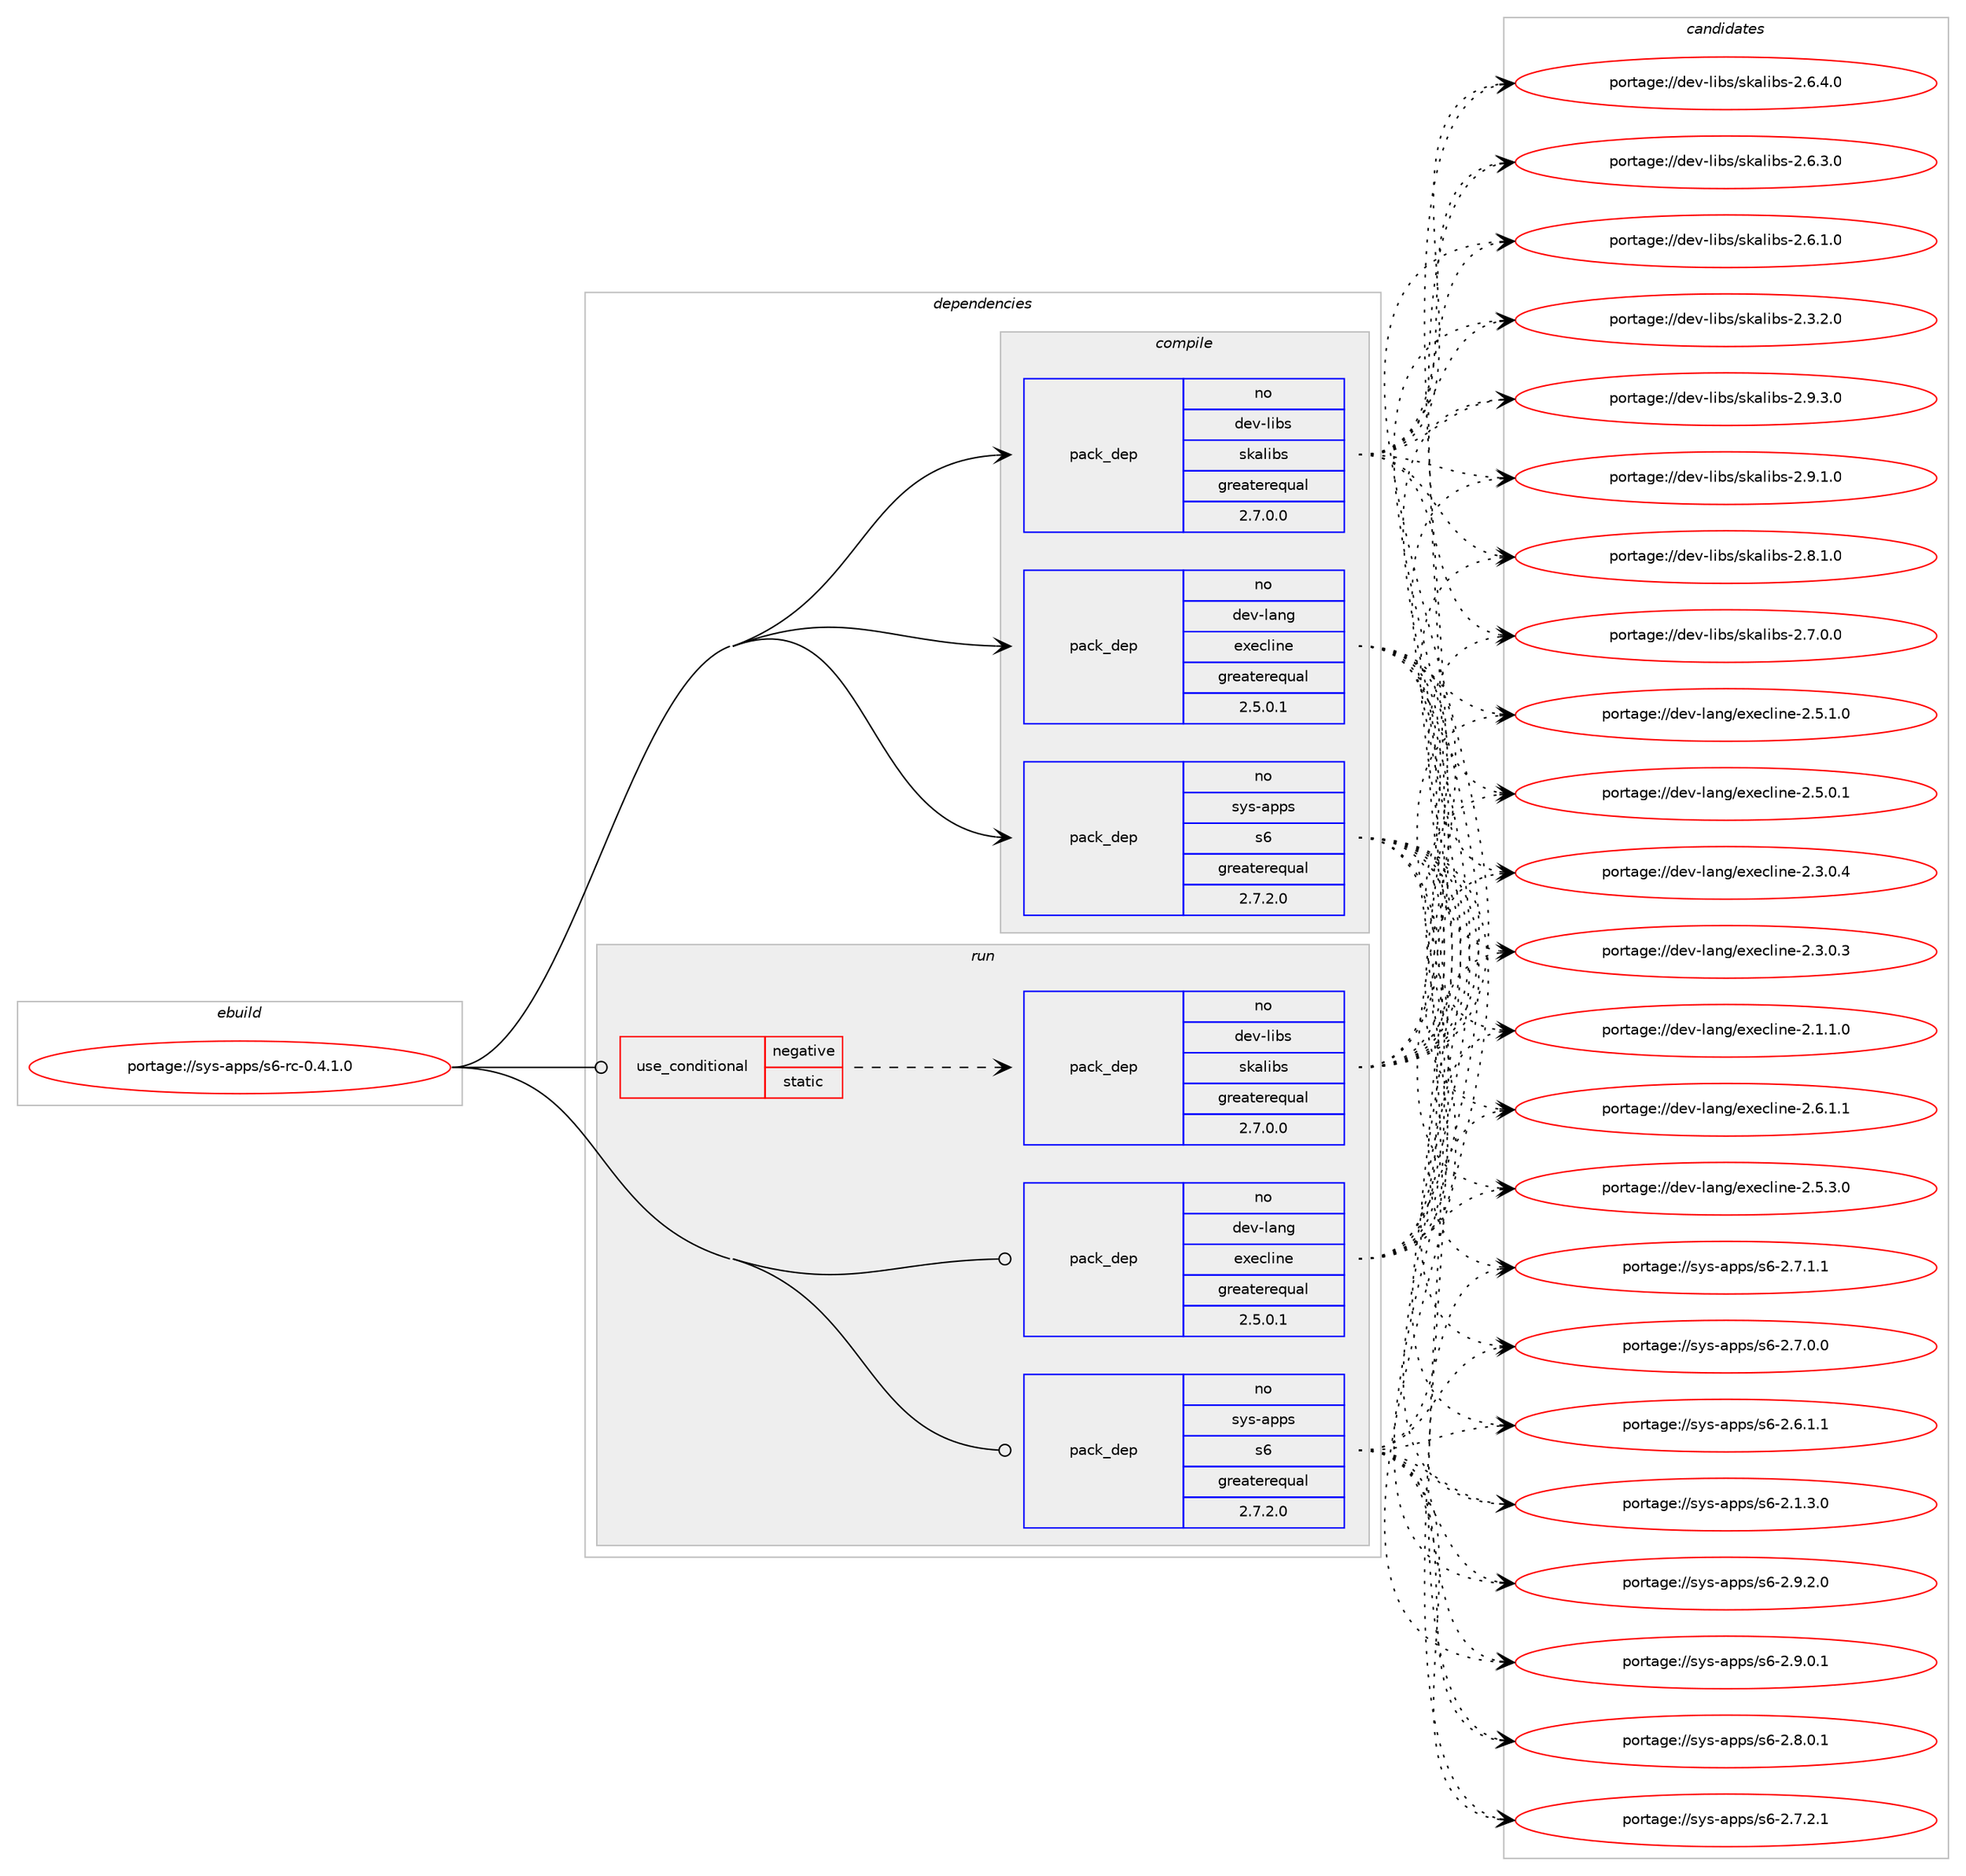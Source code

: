 digraph prolog {

# *************
# Graph options
# *************

newrank=true;
concentrate=true;
compound=true;
graph [rankdir=LR,fontname=Helvetica,fontsize=10,ranksep=1.5];#, ranksep=2.5, nodesep=0.2];
edge  [arrowhead=vee];
node  [fontname=Helvetica,fontsize=10];

# **********
# The ebuild
# **********

subgraph cluster_leftcol {
color=gray;
rank=same;
label=<<i>ebuild</i>>;
id [label="portage://sys-apps/s6-rc-0.4.1.0", color=red, width=4, href="../sys-apps/s6-rc-0.4.1.0.svg"];
}

# ****************
# The dependencies
# ****************

subgraph cluster_midcol {
color=gray;
label=<<i>dependencies</i>>;
subgraph cluster_compile {
fillcolor="#eeeeee";
style=filled;
label=<<i>compile</i>>;
subgraph pack6665 {
dependency9759 [label=<<TABLE BORDER="0" CELLBORDER="1" CELLSPACING="0" CELLPADDING="4" WIDTH="220"><TR><TD ROWSPAN="6" CELLPADDING="30">pack_dep</TD></TR><TR><TD WIDTH="110">no</TD></TR><TR><TD>dev-lang</TD></TR><TR><TD>execline</TD></TR><TR><TD>greaterequal</TD></TR><TR><TD>2.5.0.1</TD></TR></TABLE>>, shape=none, color=blue];
}
id:e -> dependency9759:w [weight=20,style="solid",arrowhead="vee"];
subgraph pack6666 {
dependency9760 [label=<<TABLE BORDER="0" CELLBORDER="1" CELLSPACING="0" CELLPADDING="4" WIDTH="220"><TR><TD ROWSPAN="6" CELLPADDING="30">pack_dep</TD></TR><TR><TD WIDTH="110">no</TD></TR><TR><TD>dev-libs</TD></TR><TR><TD>skalibs</TD></TR><TR><TD>greaterequal</TD></TR><TR><TD>2.7.0.0</TD></TR></TABLE>>, shape=none, color=blue];
}
id:e -> dependency9760:w [weight=20,style="solid",arrowhead="vee"];
subgraph pack6667 {
dependency9761 [label=<<TABLE BORDER="0" CELLBORDER="1" CELLSPACING="0" CELLPADDING="4" WIDTH="220"><TR><TD ROWSPAN="6" CELLPADDING="30">pack_dep</TD></TR><TR><TD WIDTH="110">no</TD></TR><TR><TD>sys-apps</TD></TR><TR><TD>s6</TD></TR><TR><TD>greaterequal</TD></TR><TR><TD>2.7.2.0</TD></TR></TABLE>>, shape=none, color=blue];
}
id:e -> dependency9761:w [weight=20,style="solid",arrowhead="vee"];
}
subgraph cluster_compileandrun {
fillcolor="#eeeeee";
style=filled;
label=<<i>compile and run</i>>;
}
subgraph cluster_run {
fillcolor="#eeeeee";
style=filled;
label=<<i>run</i>>;
subgraph cond2987 {
dependency9762 [label=<<TABLE BORDER="0" CELLBORDER="1" CELLSPACING="0" CELLPADDING="4"><TR><TD ROWSPAN="3" CELLPADDING="10">use_conditional</TD></TR><TR><TD>negative</TD></TR><TR><TD>static</TD></TR></TABLE>>, shape=none, color=red];
subgraph pack6668 {
dependency9763 [label=<<TABLE BORDER="0" CELLBORDER="1" CELLSPACING="0" CELLPADDING="4" WIDTH="220"><TR><TD ROWSPAN="6" CELLPADDING="30">pack_dep</TD></TR><TR><TD WIDTH="110">no</TD></TR><TR><TD>dev-libs</TD></TR><TR><TD>skalibs</TD></TR><TR><TD>greaterequal</TD></TR><TR><TD>2.7.0.0</TD></TR></TABLE>>, shape=none, color=blue];
}
dependency9762:e -> dependency9763:w [weight=20,style="dashed",arrowhead="vee"];
}
id:e -> dependency9762:w [weight=20,style="solid",arrowhead="odot"];
subgraph pack6669 {
dependency9764 [label=<<TABLE BORDER="0" CELLBORDER="1" CELLSPACING="0" CELLPADDING="4" WIDTH="220"><TR><TD ROWSPAN="6" CELLPADDING="30">pack_dep</TD></TR><TR><TD WIDTH="110">no</TD></TR><TR><TD>dev-lang</TD></TR><TR><TD>execline</TD></TR><TR><TD>greaterequal</TD></TR><TR><TD>2.5.0.1</TD></TR></TABLE>>, shape=none, color=blue];
}
id:e -> dependency9764:w [weight=20,style="solid",arrowhead="odot"];
subgraph pack6670 {
dependency9765 [label=<<TABLE BORDER="0" CELLBORDER="1" CELLSPACING="0" CELLPADDING="4" WIDTH="220"><TR><TD ROWSPAN="6" CELLPADDING="30">pack_dep</TD></TR><TR><TD WIDTH="110">no</TD></TR><TR><TD>sys-apps</TD></TR><TR><TD>s6</TD></TR><TR><TD>greaterequal</TD></TR><TR><TD>2.7.2.0</TD></TR></TABLE>>, shape=none, color=blue];
}
id:e -> dependency9765:w [weight=20,style="solid",arrowhead="odot"];
}
}

# **************
# The candidates
# **************

subgraph cluster_choices {
rank=same;
color=gray;
label=<<i>candidates</i>>;

subgraph choice6665 {
color=black;
nodesep=1;
choice100101118451089711010347101120101991081051101014550465446494649 [label="portage://dev-lang/execline-2.6.1.1", color=red, width=4,href="../dev-lang/execline-2.6.1.1.svg"];
choice100101118451089711010347101120101991081051101014550465346514648 [label="portage://dev-lang/execline-2.5.3.0", color=red, width=4,href="../dev-lang/execline-2.5.3.0.svg"];
choice100101118451089711010347101120101991081051101014550465346494648 [label="portage://dev-lang/execline-2.5.1.0", color=red, width=4,href="../dev-lang/execline-2.5.1.0.svg"];
choice100101118451089711010347101120101991081051101014550465346484649 [label="portage://dev-lang/execline-2.5.0.1", color=red, width=4,href="../dev-lang/execline-2.5.0.1.svg"];
choice100101118451089711010347101120101991081051101014550465146484652 [label="portage://dev-lang/execline-2.3.0.4", color=red, width=4,href="../dev-lang/execline-2.3.0.4.svg"];
choice100101118451089711010347101120101991081051101014550465146484651 [label="portage://dev-lang/execline-2.3.0.3", color=red, width=4,href="../dev-lang/execline-2.3.0.3.svg"];
choice100101118451089711010347101120101991081051101014550464946494648 [label="portage://dev-lang/execline-2.1.1.0", color=red, width=4,href="../dev-lang/execline-2.1.1.0.svg"];
dependency9759:e -> choice100101118451089711010347101120101991081051101014550465446494649:w [style=dotted,weight="100"];
dependency9759:e -> choice100101118451089711010347101120101991081051101014550465346514648:w [style=dotted,weight="100"];
dependency9759:e -> choice100101118451089711010347101120101991081051101014550465346494648:w [style=dotted,weight="100"];
dependency9759:e -> choice100101118451089711010347101120101991081051101014550465346484649:w [style=dotted,weight="100"];
dependency9759:e -> choice100101118451089711010347101120101991081051101014550465146484652:w [style=dotted,weight="100"];
dependency9759:e -> choice100101118451089711010347101120101991081051101014550465146484651:w [style=dotted,weight="100"];
dependency9759:e -> choice100101118451089711010347101120101991081051101014550464946494648:w [style=dotted,weight="100"];
}
subgraph choice6666 {
color=black;
nodesep=1;
choice10010111845108105981154711510797108105981154550465746514648 [label="portage://dev-libs/skalibs-2.9.3.0", color=red, width=4,href="../dev-libs/skalibs-2.9.3.0.svg"];
choice10010111845108105981154711510797108105981154550465746494648 [label="portage://dev-libs/skalibs-2.9.1.0", color=red, width=4,href="../dev-libs/skalibs-2.9.1.0.svg"];
choice10010111845108105981154711510797108105981154550465646494648 [label="portage://dev-libs/skalibs-2.8.1.0", color=red, width=4,href="../dev-libs/skalibs-2.8.1.0.svg"];
choice10010111845108105981154711510797108105981154550465546484648 [label="portage://dev-libs/skalibs-2.7.0.0", color=red, width=4,href="../dev-libs/skalibs-2.7.0.0.svg"];
choice10010111845108105981154711510797108105981154550465446524648 [label="portage://dev-libs/skalibs-2.6.4.0", color=red, width=4,href="../dev-libs/skalibs-2.6.4.0.svg"];
choice10010111845108105981154711510797108105981154550465446514648 [label="portage://dev-libs/skalibs-2.6.3.0", color=red, width=4,href="../dev-libs/skalibs-2.6.3.0.svg"];
choice10010111845108105981154711510797108105981154550465446494648 [label="portage://dev-libs/skalibs-2.6.1.0", color=red, width=4,href="../dev-libs/skalibs-2.6.1.0.svg"];
choice10010111845108105981154711510797108105981154550465146504648 [label="portage://dev-libs/skalibs-2.3.2.0", color=red, width=4,href="../dev-libs/skalibs-2.3.2.0.svg"];
dependency9760:e -> choice10010111845108105981154711510797108105981154550465746514648:w [style=dotted,weight="100"];
dependency9760:e -> choice10010111845108105981154711510797108105981154550465746494648:w [style=dotted,weight="100"];
dependency9760:e -> choice10010111845108105981154711510797108105981154550465646494648:w [style=dotted,weight="100"];
dependency9760:e -> choice10010111845108105981154711510797108105981154550465546484648:w [style=dotted,weight="100"];
dependency9760:e -> choice10010111845108105981154711510797108105981154550465446524648:w [style=dotted,weight="100"];
dependency9760:e -> choice10010111845108105981154711510797108105981154550465446514648:w [style=dotted,weight="100"];
dependency9760:e -> choice10010111845108105981154711510797108105981154550465446494648:w [style=dotted,weight="100"];
dependency9760:e -> choice10010111845108105981154711510797108105981154550465146504648:w [style=dotted,weight="100"];
}
subgraph choice6667 {
color=black;
nodesep=1;
choice115121115459711211211547115544550465746504648 [label="portage://sys-apps/s6-2.9.2.0", color=red, width=4,href="../sys-apps/s6-2.9.2.0.svg"];
choice115121115459711211211547115544550465746484649 [label="portage://sys-apps/s6-2.9.0.1", color=red, width=4,href="../sys-apps/s6-2.9.0.1.svg"];
choice115121115459711211211547115544550465646484649 [label="portage://sys-apps/s6-2.8.0.1", color=red, width=4,href="../sys-apps/s6-2.8.0.1.svg"];
choice115121115459711211211547115544550465546504649 [label="portage://sys-apps/s6-2.7.2.1", color=red, width=4,href="../sys-apps/s6-2.7.2.1.svg"];
choice115121115459711211211547115544550465546494649 [label="portage://sys-apps/s6-2.7.1.1", color=red, width=4,href="../sys-apps/s6-2.7.1.1.svg"];
choice115121115459711211211547115544550465546484648 [label="portage://sys-apps/s6-2.7.0.0", color=red, width=4,href="../sys-apps/s6-2.7.0.0.svg"];
choice115121115459711211211547115544550465446494649 [label="portage://sys-apps/s6-2.6.1.1", color=red, width=4,href="../sys-apps/s6-2.6.1.1.svg"];
choice115121115459711211211547115544550464946514648 [label="portage://sys-apps/s6-2.1.3.0", color=red, width=4,href="../sys-apps/s6-2.1.3.0.svg"];
dependency9761:e -> choice115121115459711211211547115544550465746504648:w [style=dotted,weight="100"];
dependency9761:e -> choice115121115459711211211547115544550465746484649:w [style=dotted,weight="100"];
dependency9761:e -> choice115121115459711211211547115544550465646484649:w [style=dotted,weight="100"];
dependency9761:e -> choice115121115459711211211547115544550465546504649:w [style=dotted,weight="100"];
dependency9761:e -> choice115121115459711211211547115544550465546494649:w [style=dotted,weight="100"];
dependency9761:e -> choice115121115459711211211547115544550465546484648:w [style=dotted,weight="100"];
dependency9761:e -> choice115121115459711211211547115544550465446494649:w [style=dotted,weight="100"];
dependency9761:e -> choice115121115459711211211547115544550464946514648:w [style=dotted,weight="100"];
}
subgraph choice6668 {
color=black;
nodesep=1;
choice10010111845108105981154711510797108105981154550465746514648 [label="portage://dev-libs/skalibs-2.9.3.0", color=red, width=4,href="../dev-libs/skalibs-2.9.3.0.svg"];
choice10010111845108105981154711510797108105981154550465746494648 [label="portage://dev-libs/skalibs-2.9.1.0", color=red, width=4,href="../dev-libs/skalibs-2.9.1.0.svg"];
choice10010111845108105981154711510797108105981154550465646494648 [label="portage://dev-libs/skalibs-2.8.1.0", color=red, width=4,href="../dev-libs/skalibs-2.8.1.0.svg"];
choice10010111845108105981154711510797108105981154550465546484648 [label="portage://dev-libs/skalibs-2.7.0.0", color=red, width=4,href="../dev-libs/skalibs-2.7.0.0.svg"];
choice10010111845108105981154711510797108105981154550465446524648 [label="portage://dev-libs/skalibs-2.6.4.0", color=red, width=4,href="../dev-libs/skalibs-2.6.4.0.svg"];
choice10010111845108105981154711510797108105981154550465446514648 [label="portage://dev-libs/skalibs-2.6.3.0", color=red, width=4,href="../dev-libs/skalibs-2.6.3.0.svg"];
choice10010111845108105981154711510797108105981154550465446494648 [label="portage://dev-libs/skalibs-2.6.1.0", color=red, width=4,href="../dev-libs/skalibs-2.6.1.0.svg"];
choice10010111845108105981154711510797108105981154550465146504648 [label="portage://dev-libs/skalibs-2.3.2.0", color=red, width=4,href="../dev-libs/skalibs-2.3.2.0.svg"];
dependency9763:e -> choice10010111845108105981154711510797108105981154550465746514648:w [style=dotted,weight="100"];
dependency9763:e -> choice10010111845108105981154711510797108105981154550465746494648:w [style=dotted,weight="100"];
dependency9763:e -> choice10010111845108105981154711510797108105981154550465646494648:w [style=dotted,weight="100"];
dependency9763:e -> choice10010111845108105981154711510797108105981154550465546484648:w [style=dotted,weight="100"];
dependency9763:e -> choice10010111845108105981154711510797108105981154550465446524648:w [style=dotted,weight="100"];
dependency9763:e -> choice10010111845108105981154711510797108105981154550465446514648:w [style=dotted,weight="100"];
dependency9763:e -> choice10010111845108105981154711510797108105981154550465446494648:w [style=dotted,weight="100"];
dependency9763:e -> choice10010111845108105981154711510797108105981154550465146504648:w [style=dotted,weight="100"];
}
subgraph choice6669 {
color=black;
nodesep=1;
choice100101118451089711010347101120101991081051101014550465446494649 [label="portage://dev-lang/execline-2.6.1.1", color=red, width=4,href="../dev-lang/execline-2.6.1.1.svg"];
choice100101118451089711010347101120101991081051101014550465346514648 [label="portage://dev-lang/execline-2.5.3.0", color=red, width=4,href="../dev-lang/execline-2.5.3.0.svg"];
choice100101118451089711010347101120101991081051101014550465346494648 [label="portage://dev-lang/execline-2.5.1.0", color=red, width=4,href="../dev-lang/execline-2.5.1.0.svg"];
choice100101118451089711010347101120101991081051101014550465346484649 [label="portage://dev-lang/execline-2.5.0.1", color=red, width=4,href="../dev-lang/execline-2.5.0.1.svg"];
choice100101118451089711010347101120101991081051101014550465146484652 [label="portage://dev-lang/execline-2.3.0.4", color=red, width=4,href="../dev-lang/execline-2.3.0.4.svg"];
choice100101118451089711010347101120101991081051101014550465146484651 [label="portage://dev-lang/execline-2.3.0.3", color=red, width=4,href="../dev-lang/execline-2.3.0.3.svg"];
choice100101118451089711010347101120101991081051101014550464946494648 [label="portage://dev-lang/execline-2.1.1.0", color=red, width=4,href="../dev-lang/execline-2.1.1.0.svg"];
dependency9764:e -> choice100101118451089711010347101120101991081051101014550465446494649:w [style=dotted,weight="100"];
dependency9764:e -> choice100101118451089711010347101120101991081051101014550465346514648:w [style=dotted,weight="100"];
dependency9764:e -> choice100101118451089711010347101120101991081051101014550465346494648:w [style=dotted,weight="100"];
dependency9764:e -> choice100101118451089711010347101120101991081051101014550465346484649:w [style=dotted,weight="100"];
dependency9764:e -> choice100101118451089711010347101120101991081051101014550465146484652:w [style=dotted,weight="100"];
dependency9764:e -> choice100101118451089711010347101120101991081051101014550465146484651:w [style=dotted,weight="100"];
dependency9764:e -> choice100101118451089711010347101120101991081051101014550464946494648:w [style=dotted,weight="100"];
}
subgraph choice6670 {
color=black;
nodesep=1;
choice115121115459711211211547115544550465746504648 [label="portage://sys-apps/s6-2.9.2.0", color=red, width=4,href="../sys-apps/s6-2.9.2.0.svg"];
choice115121115459711211211547115544550465746484649 [label="portage://sys-apps/s6-2.9.0.1", color=red, width=4,href="../sys-apps/s6-2.9.0.1.svg"];
choice115121115459711211211547115544550465646484649 [label="portage://sys-apps/s6-2.8.0.1", color=red, width=4,href="../sys-apps/s6-2.8.0.1.svg"];
choice115121115459711211211547115544550465546504649 [label="portage://sys-apps/s6-2.7.2.1", color=red, width=4,href="../sys-apps/s6-2.7.2.1.svg"];
choice115121115459711211211547115544550465546494649 [label="portage://sys-apps/s6-2.7.1.1", color=red, width=4,href="../sys-apps/s6-2.7.1.1.svg"];
choice115121115459711211211547115544550465546484648 [label="portage://sys-apps/s6-2.7.0.0", color=red, width=4,href="../sys-apps/s6-2.7.0.0.svg"];
choice115121115459711211211547115544550465446494649 [label="portage://sys-apps/s6-2.6.1.1", color=red, width=4,href="../sys-apps/s6-2.6.1.1.svg"];
choice115121115459711211211547115544550464946514648 [label="portage://sys-apps/s6-2.1.3.0", color=red, width=4,href="../sys-apps/s6-2.1.3.0.svg"];
dependency9765:e -> choice115121115459711211211547115544550465746504648:w [style=dotted,weight="100"];
dependency9765:e -> choice115121115459711211211547115544550465746484649:w [style=dotted,weight="100"];
dependency9765:e -> choice115121115459711211211547115544550465646484649:w [style=dotted,weight="100"];
dependency9765:e -> choice115121115459711211211547115544550465546504649:w [style=dotted,weight="100"];
dependency9765:e -> choice115121115459711211211547115544550465546494649:w [style=dotted,weight="100"];
dependency9765:e -> choice115121115459711211211547115544550465546484648:w [style=dotted,weight="100"];
dependency9765:e -> choice115121115459711211211547115544550465446494649:w [style=dotted,weight="100"];
dependency9765:e -> choice115121115459711211211547115544550464946514648:w [style=dotted,weight="100"];
}
}

}
